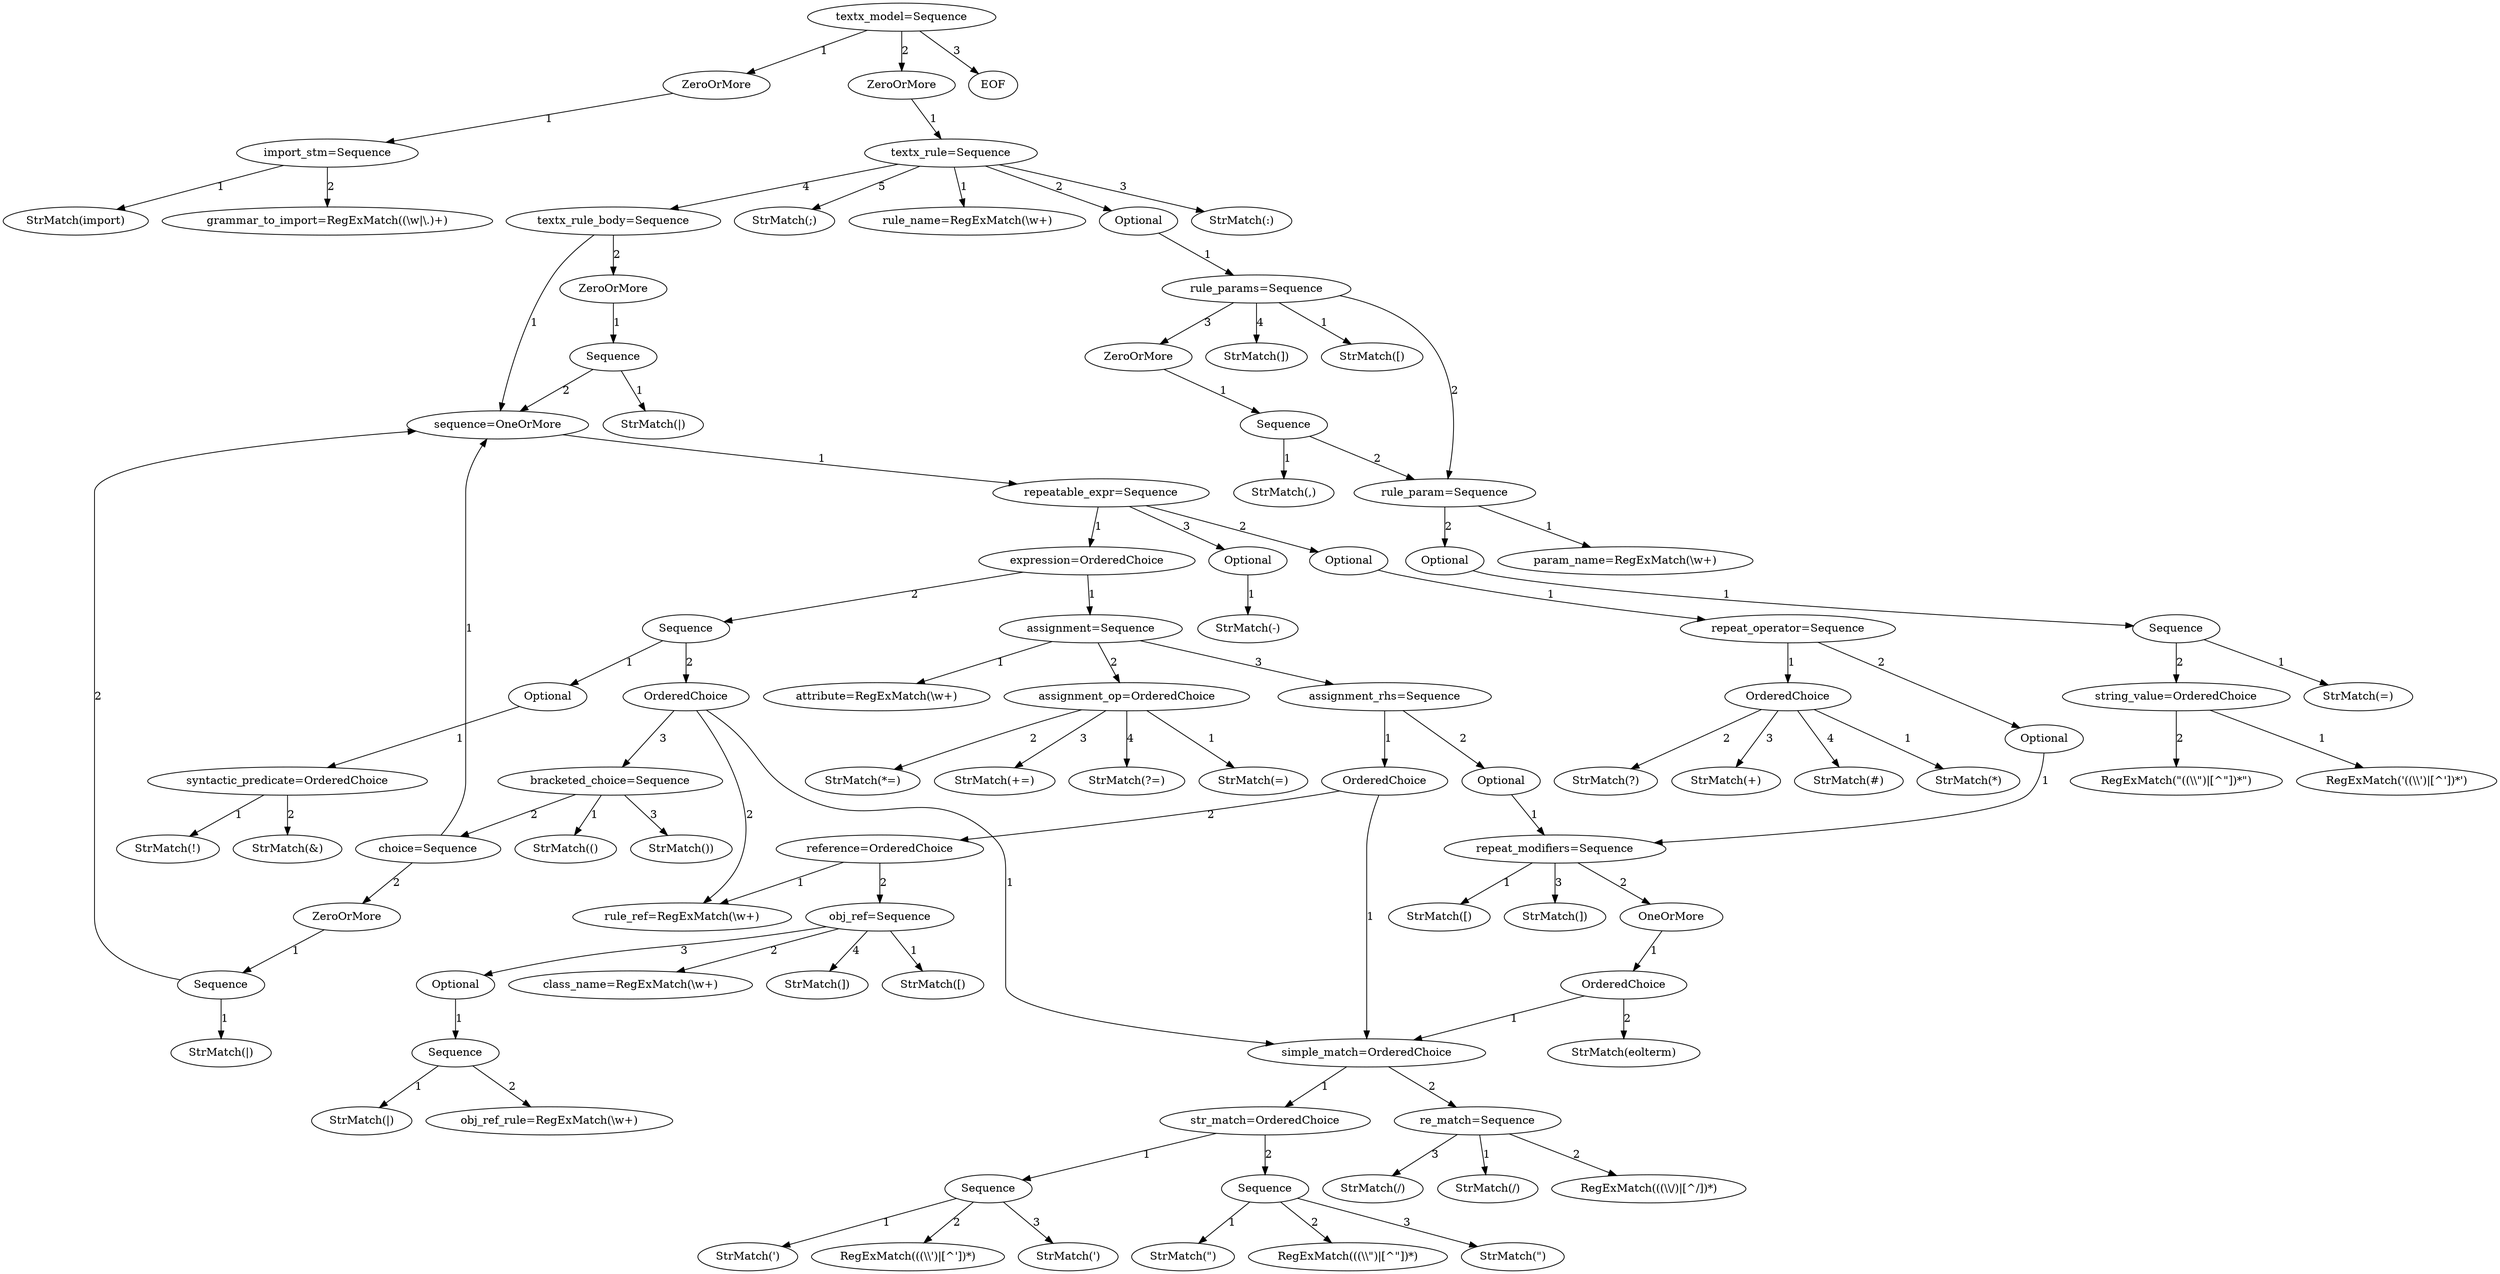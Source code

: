 digraph arpeggio_graph {
140083188095464 [label="textx_model=Sequence"];
140083188095464->140083188095520 [label="1"]

140083188095520 [label="ZeroOrMore"];
140083188095520->140083188095856 [label="1"]

140083188095856 [label="import_stm=Sequence"];
140083188095856->140083188096024 [label="1"]

140083188096024 [label="StrMatch(import)"];
140083188095856->140083188096136 [label="2"]

140083188096136 [label="grammar_to_import=RegExMatch((\\w|\\.)+)"];
140083188095464->140083188095408 [label="2"]

140083188095408 [label="ZeroOrMore"];
140083188095408->140083188096304 [label="1"]

140083188096304 [label="textx_rule=Sequence"];
140083188096304->140083188096416 [label="1"]

140083188096416 [label="rule_name=RegExMatch(\\w+)"];
140083188096304->140083188095968 [label="2"]

140083188095968 [label="Optional"];
140083188095968->140083188096472 [label="1"]

140083188096472 [label="rule_params=Sequence"];
140083188096472->140083188096248 [label="1"]

140083188096248 [label="StrMatch([)"];
140083188096472->140083188096752 [label="2"]

140083188096752 [label="rule_param=Sequence"];
140083188096752->140083188096976 [label="1"]

140083188096976 [label="param_name=RegExMatch(\\w+)"];
140083188096752->140083188096696 [label="2"]

140083188096696 [label="Optional"];
140083188096696->140083188146248 [label="1"]

140083188146248 [label="Sequence"];
140083188146248->140083188146360 [label="1"]

140083188146360 [label="StrMatch(=)"];
140083188146248->140083188146584 [label="2"]

140083188146584 [label="string_value=OrderedChoice"];
140083188146584->140083188146472 [label="1"]

140083188146472 [label="RegExMatch('((\\\\')|[^'])*')"];
140083188146584->140083188146528 [label="2"]

140083188146528 [label="RegExMatch(\"((\\\\\")|[^\"])*\")"];
140083188096472->140083188096584 [label="3"]

140083188096584 [label="ZeroOrMore"];
140083188096584->140083188096640 [label="1"]

140083188096640 [label="Sequence"];
140083188096640->140083188146304 [label="1"]

140083188146304 [label="StrMatch(,)"];
140083188096640->140083188096752 [label="2"]

140083188096472->140083188096864 [label="4"]

140083188096864 [label="StrMatch(])"];
140083188096304->140083188096360 [label="3"]

140083188096360 [label="StrMatch(:)"];
140083188096304->140083188146696 [label="4"]

140083188146696 [label="textx_rule_body=Sequence"];
140083188146696->140083188146976 [label="1"]

140083188146976 [label="sequence=OneOrMore"];
140083188146976->140083188147032 [label="1"]

140083188147032 [label="repeatable_expr=Sequence"];
140083188147032->140083188094008 [label="1"]

140083188094008 [label="expression=OrderedChoice"];
140083188094008->140083166370056 [label="1"]

140083166370056 [label="assignment=Sequence"];
140083166370056->140083188147200 [label="1"]

140083188147200 [label="attribute=RegExMatch(\\w+)"];
140083166370056->140083188147312 [label="2"]

140083188147312 [label="assignment_op=OrderedChoice"];
140083188147312->140083188147424 [label="1"]

140083188147424 [label="StrMatch(=)"];
140083188147312->140083188147480 [label="2"]

140083188147480 [label="StrMatch(*=)"];
140083188147312->140083188147536 [label="3"]

140083188147536 [label="StrMatch(+=)"];
140083188147312->140083188147592 [label="4"]

140083188147592 [label="StrMatch(?=)"];
140083166370056->140083188147648 [label="3"]

140083188147648 [label="assignment_rhs=Sequence"];
140083188147648->140083188147760 [label="1"]

140083188147760 [label="OrderedChoice"];
140083188147760->140083188147984 [label="1"]

140083188147984 [label="simple_match=OrderedChoice"];
140083188147984->140083188148320 [label="1"]

140083188148320 [label="str_match=OrderedChoice"];
140083188148320->140083188148488 [label="1"]

140083188148488 [label="Sequence"];
140083188148488->140083188148656 [label="1"]

140083188148656 [label="StrMatch(')"];
140083188148488->140083188148208 [label="2"]

140083188148208 [label="RegExMatch(((\\\\')|[^'])*)"];
140083188148488->140083188148824 [label="3"]

140083188148824 [label="StrMatch(')"];
140083188148320->140083188148600 [label="2"]

140083188148600 [label="Sequence"];
140083188148600->140083188149048 [label="1"]

140083188149048 [label="StrMatch(\")"];
140083188148600->140083188148264 [label="2"]

140083188148264 [label="RegExMatch(((\\\\\")|[^\"])*)"];
140083188148600->140083188148768 [label="3"]

140083188148768 [label="StrMatch(\")"];
140083188147984->140083188149104 [label="2"]

140083188149104 [label="re_match=Sequence"];
140083188149104->140083188149216 [label="1"]

140083188149216 [label="StrMatch(/)"];
140083188149104->140083188148432 [label="2"]

140083188148432 [label="RegExMatch(((\\\\/)|[^/])*)"];
140083188149104->140083188148992 [label="3"]

140083188148992 [label="StrMatch(/)"];
140083188147760->140083188148096 [label="2"]

140083188148096 [label="reference=OrderedChoice"];
140083188148096->140083188149440 [label="1"]

140083188149440 [label="rule_ref=RegExMatch(\\w+)"];
140083188148096->140083188148712 [label="2"]

140083188148712 [label="obj_ref=Sequence"];
140083188148712->140083188149160 [label="1"]

140083188149160 [label="StrMatch([)"];
140083188148712->140083188148936 [label="2"]

140083188148936 [label="class_name=RegExMatch(\\w+)"];
140083188148712->140083188149384 [label="3"]

140083188149384 [label="Optional"];
140083188149384->140083188148880 [label="1"]

140083188148880 [label="Sequence"];
140083188148880->140083188149552 [label="1"]

140083188149552 [label="StrMatch(|)"];
140083188148880->140083188149664 [label="2"]

140083188149664 [label="obj_ref_rule=RegExMatch(\\w+)"];
140083188148712->140083188149496 [label="4"]

140083188149496 [label="StrMatch(])"];
140083188147648->140083188147368 [label="2"]

140083188147368 [label="Optional"];
140083188147368->140083188148152 [label="1"]

140083188148152 [label="repeat_modifiers=Sequence"];
140083188148152->140083188149328 [label="1"]

140083188149328 [label="StrMatch([)"];
140083188148152->140083188147928 [label="2"]

140083188147928 [label="OneOrMore"];
140083188147928->140083188149720 [label="1"]

140083188149720 [label="OrderedChoice"];
140083188149720->140083188147984 [label="1"]

140083188149720->140083188149832 [label="2"]

140083188149832 [label="StrMatch(eolterm)"];
140083188148152->140083188149776 [label="3"]

140083188149776 [label="StrMatch(])"];
140083188094008->140083188093784 [label="2"]

140083188093784 [label="Sequence"];
140083188093784->140083188093952 [label="1"]

140083188093952 [label="Optional"];
140083188093952->140083188147704 [label="1"]

140083188147704 [label="syntactic_predicate=OrderedChoice"];
140083188147704->140083188149272 [label="1"]

140083188149272 [label="StrMatch(!)"];
140083188147704->140083188149888 [label="2"]

140083188149888 [label="StrMatch(&)"];
140083188093784->140083188147256 [label="2"]

140083188147256 [label="OrderedChoice"];
140083188147256->140083188147984 [label="1"]

140083188147256->140083188149440 [label="2"]

140083188147256->140083188150000 [label="3"]

140083188150000 [label="bracketed_choice=Sequence"];
140083188150000->140083188150112 [label="1"]

140083188150112 [label="StrMatch(()"];
140083188150000->140083188174920 [label="2"]

140083188174920 [label="choice=Sequence"];
140083188174920->140083188146976 [label="1"]

140083188174920->140083188150224 [label="2"]

140083188150224 [label="ZeroOrMore"];
140083188150224->140083188175032 [label="1"]

140083188175032 [label="Sequence"];
140083188175032->140083188175144 [label="1"]

140083188175144 [label="StrMatch(|)"];
140083188175032->140083188146976 [label="2"]

140083188150000->140083188150168 [label="3"]

140083188150168 [label="StrMatch())"];
140083188147032->140083188146808 [label="2"]

140083188146808 [label="Optional"];
140083188146808->140083188364512 [label="1"]

140083188364512 [label="repeat_operator=Sequence"];
140083188364512->140083188149944 [label="1"]

140083188149944 [label="OrderedChoice"];
140083188149944->140083188174976 [label="1"]

140083188174976 [label="StrMatch(*)"];
140083188149944->140083188175088 [label="2"]

140083188175088 [label="StrMatch(?)"];
140083188149944->140083188175200 [label="3"]

140083188175200 [label="StrMatch(+)"];
140083188149944->140083188175256 [label="4"]

140083188175256 [label="StrMatch(#)"];
140083188364512->140083188093728 [label="2"]

140083188093728 [label="Optional"];
140083188093728->140083188148152 [label="1"]

140083188147032->140083188147144 [label="3"]

140083188147144 [label="Optional"];
140083188147144->140083188094176 [label="1"]

140083188094176 [label="StrMatch(-)"];
140083188146696->140083188146416 [label="2"]

140083188146416 [label="ZeroOrMore"];
140083188146416->140083188094120 [label="1"]

140083188094120 [label="Sequence"];
140083188094120->140083188147872 [label="1"]

140083188147872 [label="StrMatch(|)"];
140083188094120->140083188146976 [label="2"]

140083188096304->140083188096192 [label="5"]

140083188096192 [label="StrMatch(;)"];
140083188095464->140083188096528 [label="3"]

140083188096528 [label="EOF"];
}